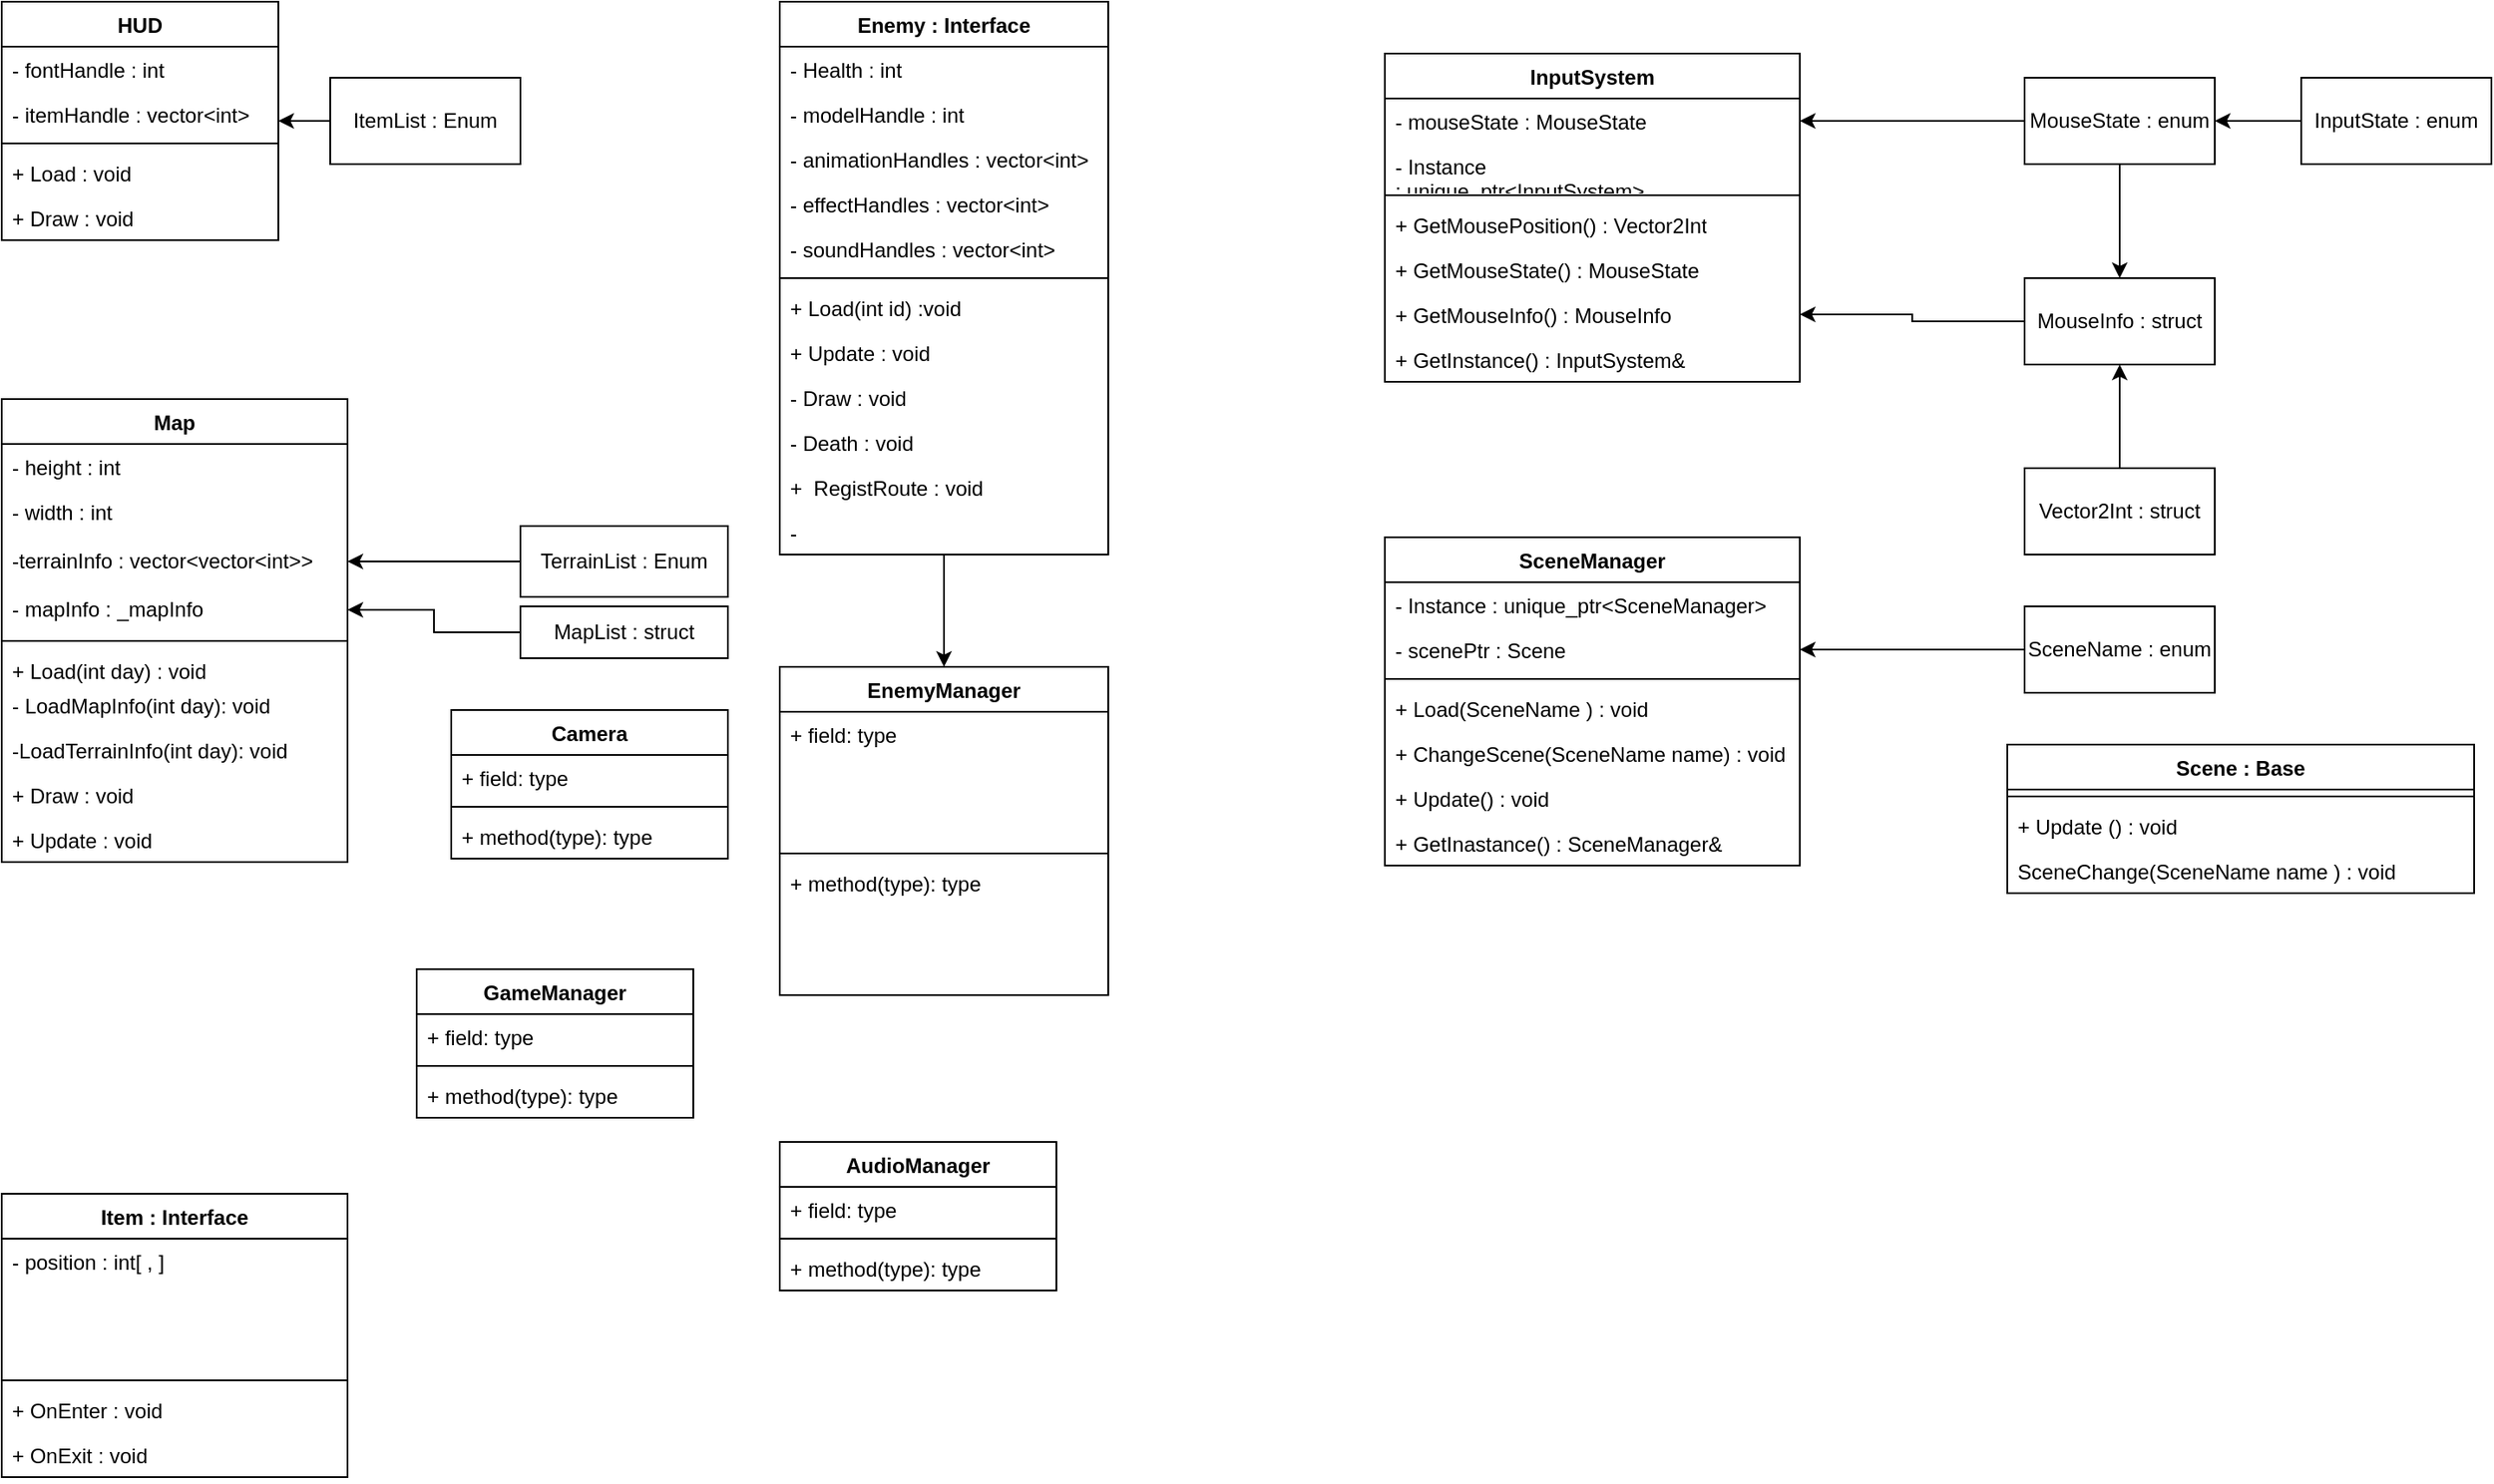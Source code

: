 <mxfile version="26.0.5">
  <diagram id="C5RBs43oDa-KdzZeNtuy" name="Page-1">
    <mxGraphModel dx="472" dy="737" grid="1" gridSize="10" guides="1" tooltips="1" connect="1" arrows="1" fold="1" page="1" pageScale="1" pageWidth="827" pageHeight="1169" math="0" shadow="0">
      <root>
        <mxCell id="WIyWlLk6GJQsqaUBKTNV-0" />
        <mxCell id="WIyWlLk6GJQsqaUBKTNV-1" parent="WIyWlLk6GJQsqaUBKTNV-0" />
        <mxCell id="dQ82F6TQ2_QtoNy7Uzbg-0" value="HUD" style="swimlane;fontStyle=1;align=center;verticalAlign=top;childLayout=stackLayout;horizontal=1;startSize=26;horizontalStack=0;resizeParent=1;resizeParentMax=0;resizeLast=0;collapsible=1;marginBottom=0;whiteSpace=wrap;html=1;" parent="WIyWlLk6GJQsqaUBKTNV-1" vertex="1">
          <mxGeometry x="40" y="10" width="160" height="138" as="geometry" />
        </mxCell>
        <mxCell id="dQ82F6TQ2_QtoNy7Uzbg-1" value="- fontHandle : int" style="text;strokeColor=none;fillColor=none;align=left;verticalAlign=top;spacingLeft=4;spacingRight=4;overflow=hidden;rotatable=0;points=[[0,0.5],[1,0.5]];portConstraint=eastwest;whiteSpace=wrap;html=1;" parent="dQ82F6TQ2_QtoNy7Uzbg-0" vertex="1">
          <mxGeometry y="26" width="160" height="26" as="geometry" />
        </mxCell>
        <mxCell id="dQ82F6TQ2_QtoNy7Uzbg-5" value="- itemHandle : vector&amp;lt;int&amp;gt;" style="text;strokeColor=none;fillColor=none;align=left;verticalAlign=top;spacingLeft=4;spacingRight=4;overflow=hidden;rotatable=0;points=[[0,0.5],[1,0.5]];portConstraint=eastwest;whiteSpace=wrap;html=1;" parent="dQ82F6TQ2_QtoNy7Uzbg-0" vertex="1">
          <mxGeometry y="52" width="160" height="26" as="geometry" />
        </mxCell>
        <mxCell id="dQ82F6TQ2_QtoNy7Uzbg-2" value="" style="line;strokeWidth=1;fillColor=none;align=left;verticalAlign=middle;spacingTop=-1;spacingLeft=3;spacingRight=3;rotatable=0;labelPosition=right;points=[];portConstraint=eastwest;strokeColor=inherit;" parent="dQ82F6TQ2_QtoNy7Uzbg-0" vertex="1">
          <mxGeometry y="78" width="160" height="8" as="geometry" />
        </mxCell>
        <mxCell id="dQ82F6TQ2_QtoNy7Uzbg-3" value="+ Load : void" style="text;strokeColor=none;fillColor=none;align=left;verticalAlign=top;spacingLeft=4;spacingRight=4;overflow=hidden;rotatable=0;points=[[0,0.5],[1,0.5]];portConstraint=eastwest;whiteSpace=wrap;html=1;" parent="dQ82F6TQ2_QtoNy7Uzbg-0" vertex="1">
          <mxGeometry y="86" width="160" height="26" as="geometry" />
        </mxCell>
        <mxCell id="dQ82F6TQ2_QtoNy7Uzbg-7" value="+ Draw : void" style="text;strokeColor=none;fillColor=none;align=left;verticalAlign=top;spacingLeft=4;spacingRight=4;overflow=hidden;rotatable=0;points=[[0,0.5],[1,0.5]];portConstraint=eastwest;whiteSpace=wrap;html=1;" parent="dQ82F6TQ2_QtoNy7Uzbg-0" vertex="1">
          <mxGeometry y="112" width="160" height="26" as="geometry" />
        </mxCell>
        <mxCell id="dQ82F6TQ2_QtoNy7Uzbg-9" style="edgeStyle=orthogonalEdgeStyle;rounded=0;orthogonalLoop=1;jettySize=auto;html=1;" parent="WIyWlLk6GJQsqaUBKTNV-1" source="dQ82F6TQ2_QtoNy7Uzbg-8" target="dQ82F6TQ2_QtoNy7Uzbg-0" edge="1">
          <mxGeometry relative="1" as="geometry" />
        </mxCell>
        <mxCell id="dQ82F6TQ2_QtoNy7Uzbg-8" value="ItemList : Enum" style="html=1;whiteSpace=wrap;" parent="WIyWlLk6GJQsqaUBKTNV-1" vertex="1">
          <mxGeometry x="230" y="54" width="110" height="50" as="geometry" />
        </mxCell>
        <mxCell id="dQ82F6TQ2_QtoNy7Uzbg-10" value="Map" style="swimlane;fontStyle=1;align=center;verticalAlign=top;childLayout=stackLayout;horizontal=1;startSize=26;horizontalStack=0;resizeParent=1;resizeParentMax=0;resizeLast=0;collapsible=1;marginBottom=0;whiteSpace=wrap;html=1;" parent="WIyWlLk6GJQsqaUBKTNV-1" vertex="1">
          <mxGeometry x="40" y="240" width="200" height="268" as="geometry">
            <mxRectangle x="40" y="240" width="60" height="30" as="alternateBounds" />
          </mxGeometry>
        </mxCell>
        <mxCell id="dQ82F6TQ2_QtoNy7Uzbg-15" value="- height : int" style="text;strokeColor=none;fillColor=none;align=left;verticalAlign=top;spacingLeft=4;spacingRight=4;overflow=hidden;rotatable=0;points=[[0,0.5],[1,0.5]];portConstraint=eastwest;whiteSpace=wrap;html=1;" parent="dQ82F6TQ2_QtoNy7Uzbg-10" vertex="1">
          <mxGeometry y="26" width="200" height="26" as="geometry" />
        </mxCell>
        <mxCell id="dQ82F6TQ2_QtoNy7Uzbg-14" value="- width : int" style="text;strokeColor=none;fillColor=none;align=left;verticalAlign=top;spacingLeft=4;spacingRight=4;overflow=hidden;rotatable=0;points=[[0,0.5],[1,0.5]];portConstraint=eastwest;whiteSpace=wrap;html=1;" parent="dQ82F6TQ2_QtoNy7Uzbg-10" vertex="1">
          <mxGeometry y="52" width="200" height="28" as="geometry" />
        </mxCell>
        <mxCell id="dQ82F6TQ2_QtoNy7Uzbg-17" value="-terrainInfo : vector&amp;lt;vector&amp;lt;int&amp;gt;&amp;gt;" style="text;strokeColor=none;fillColor=none;align=left;verticalAlign=top;spacingLeft=4;spacingRight=4;overflow=hidden;rotatable=0;points=[[0,0.5],[1,0.5]];portConstraint=eastwest;whiteSpace=wrap;html=1;" parent="dQ82F6TQ2_QtoNy7Uzbg-10" vertex="1">
          <mxGeometry y="80" width="200" height="28" as="geometry" />
        </mxCell>
        <mxCell id="dQ82F6TQ2_QtoNy7Uzbg-16" value="- mapInfo : _mapInfo" style="text;strokeColor=none;fillColor=none;align=left;verticalAlign=top;spacingLeft=4;spacingRight=4;overflow=hidden;rotatable=0;points=[[0,0.5],[1,0.5]];portConstraint=eastwest;whiteSpace=wrap;html=1;" parent="dQ82F6TQ2_QtoNy7Uzbg-10" vertex="1">
          <mxGeometry y="108" width="200" height="28" as="geometry" />
        </mxCell>
        <mxCell id="dQ82F6TQ2_QtoNy7Uzbg-12" value="" style="line;strokeWidth=1;fillColor=none;align=left;verticalAlign=middle;spacingTop=-1;spacingLeft=3;spacingRight=3;rotatable=0;labelPosition=right;points=[];portConstraint=eastwest;strokeColor=inherit;" parent="dQ82F6TQ2_QtoNy7Uzbg-10" vertex="1">
          <mxGeometry y="136" width="200" height="8" as="geometry" />
        </mxCell>
        <mxCell id="dQ82F6TQ2_QtoNy7Uzbg-13" value="+ Load(int day) : void" style="text;strokeColor=none;fillColor=none;align=left;verticalAlign=top;spacingLeft=4;spacingRight=4;overflow=hidden;rotatable=0;points=[[0,0.5],[1,0.5]];portConstraint=eastwest;whiteSpace=wrap;html=1;" parent="dQ82F6TQ2_QtoNy7Uzbg-10" vertex="1">
          <mxGeometry y="144" width="200" height="20" as="geometry" />
        </mxCell>
        <mxCell id="dQ82F6TQ2_QtoNy7Uzbg-20" value="- LoadMapInfo(int day): void" style="text;strokeColor=none;fillColor=none;align=left;verticalAlign=top;spacingLeft=4;spacingRight=4;overflow=hidden;rotatable=0;points=[[0,0.5],[1,0.5]];portConstraint=eastwest;whiteSpace=wrap;html=1;" parent="dQ82F6TQ2_QtoNy7Uzbg-10" vertex="1">
          <mxGeometry y="164" width="200" height="26" as="geometry" />
        </mxCell>
        <mxCell id="dQ82F6TQ2_QtoNy7Uzbg-19" value="-LoadTerrainInfo(int day): void" style="text;strokeColor=none;fillColor=none;align=left;verticalAlign=top;spacingLeft=4;spacingRight=4;overflow=hidden;rotatable=0;points=[[0,0.5],[1,0.5]];portConstraint=eastwest;whiteSpace=wrap;html=1;" parent="dQ82F6TQ2_QtoNy7Uzbg-10" vertex="1">
          <mxGeometry y="190" width="200" height="26" as="geometry" />
        </mxCell>
        <mxCell id="dQ82F6TQ2_QtoNy7Uzbg-18" value="+ Draw : void" style="text;strokeColor=none;fillColor=none;align=left;verticalAlign=top;spacingLeft=4;spacingRight=4;overflow=hidden;rotatable=0;points=[[0,0.5],[1,0.5]];portConstraint=eastwest;whiteSpace=wrap;html=1;" parent="dQ82F6TQ2_QtoNy7Uzbg-10" vertex="1">
          <mxGeometry y="216" width="200" height="26" as="geometry" />
        </mxCell>
        <mxCell id="GpINPTYnc7k_mhs-UfK4-0" value="+ Update : void" style="text;strokeColor=none;fillColor=none;align=left;verticalAlign=top;spacingLeft=4;spacingRight=4;overflow=hidden;rotatable=0;points=[[0,0.5],[1,0.5]];portConstraint=eastwest;whiteSpace=wrap;html=1;" parent="dQ82F6TQ2_QtoNy7Uzbg-10" vertex="1">
          <mxGeometry y="242" width="200" height="26" as="geometry" />
        </mxCell>
        <mxCell id="dQ82F6TQ2_QtoNy7Uzbg-22" style="edgeStyle=orthogonalEdgeStyle;rounded=0;orthogonalLoop=1;jettySize=auto;html=1;" parent="WIyWlLk6GJQsqaUBKTNV-1" source="dQ82F6TQ2_QtoNy7Uzbg-21" target="dQ82F6TQ2_QtoNy7Uzbg-17" edge="1">
          <mxGeometry relative="1" as="geometry" />
        </mxCell>
        <mxCell id="dQ82F6TQ2_QtoNy7Uzbg-21" value="TerrainList : Enum" style="html=1;whiteSpace=wrap;" parent="WIyWlLk6GJQsqaUBKTNV-1" vertex="1">
          <mxGeometry x="340" y="313.5" width="120" height="41" as="geometry" />
        </mxCell>
        <mxCell id="dQ82F6TQ2_QtoNy7Uzbg-24" style="edgeStyle=orthogonalEdgeStyle;rounded=0;orthogonalLoop=1;jettySize=auto;html=1;entryX=1;entryY=0.5;entryDx=0;entryDy=0;" parent="WIyWlLk6GJQsqaUBKTNV-1" source="dQ82F6TQ2_QtoNy7Uzbg-23" target="dQ82F6TQ2_QtoNy7Uzbg-16" edge="1">
          <mxGeometry relative="1" as="geometry" />
        </mxCell>
        <mxCell id="dQ82F6TQ2_QtoNy7Uzbg-23" value="MapList : struct" style="html=1;whiteSpace=wrap;" parent="WIyWlLk6GJQsqaUBKTNV-1" vertex="1">
          <mxGeometry x="340" y="360" width="120" height="30" as="geometry" />
        </mxCell>
        <mxCell id="Az7e3JTiuU3JbgEFmQPV-0" style="edgeStyle=orthogonalEdgeStyle;rounded=0;orthogonalLoop=1;jettySize=auto;html=1;entryX=0.5;entryY=0;entryDx=0;entryDy=0;" parent="WIyWlLk6GJQsqaUBKTNV-1" source="dQ82F6TQ2_QtoNy7Uzbg-26" target="dQ82F6TQ2_QtoNy7Uzbg-39" edge="1">
          <mxGeometry relative="1" as="geometry" />
        </mxCell>
        <mxCell id="dQ82F6TQ2_QtoNy7Uzbg-26" value="Enemy : Interf&lt;span style=&quot;background-color: initial;&quot;&gt;ace&lt;/span&gt;" style="swimlane;fontStyle=1;align=center;verticalAlign=top;childLayout=stackLayout;horizontal=1;startSize=26;horizontalStack=0;resizeParent=1;resizeParentMax=0;resizeLast=0;collapsible=1;marginBottom=0;whiteSpace=wrap;html=1;" parent="WIyWlLk6GJQsqaUBKTNV-1" vertex="1">
          <mxGeometry x="490" y="10" width="190" height="320" as="geometry" />
        </mxCell>
        <mxCell id="dQ82F6TQ2_QtoNy7Uzbg-27" value="- Health : int" style="text;strokeColor=none;fillColor=none;align=left;verticalAlign=top;spacingLeft=4;spacingRight=4;overflow=hidden;rotatable=0;points=[[0,0.5],[1,0.5]];portConstraint=eastwest;whiteSpace=wrap;html=1;" parent="dQ82F6TQ2_QtoNy7Uzbg-26" vertex="1">
          <mxGeometry y="26" width="190" height="26" as="geometry" />
        </mxCell>
        <mxCell id="dQ82F6TQ2_QtoNy7Uzbg-30" value="- modelHandle : int" style="text;strokeColor=none;fillColor=none;align=left;verticalAlign=top;spacingLeft=4;spacingRight=4;overflow=hidden;rotatable=0;points=[[0,0.5],[1,0.5]];portConstraint=eastwest;whiteSpace=wrap;html=1;" parent="dQ82F6TQ2_QtoNy7Uzbg-26" vertex="1">
          <mxGeometry y="52" width="190" height="26" as="geometry" />
        </mxCell>
        <mxCell id="dQ82F6TQ2_QtoNy7Uzbg-32" value="- animationHandles : vector&amp;lt;int&amp;gt;" style="text;strokeColor=none;fillColor=none;align=left;verticalAlign=top;spacingLeft=4;spacingRight=4;overflow=hidden;rotatable=0;points=[[0,0.5],[1,0.5]];portConstraint=eastwest;whiteSpace=wrap;html=1;" parent="dQ82F6TQ2_QtoNy7Uzbg-26" vertex="1">
          <mxGeometry y="78" width="190" height="26" as="geometry" />
        </mxCell>
        <mxCell id="dQ82F6TQ2_QtoNy7Uzbg-31" value="- effectHandles : vector&amp;lt;int&amp;gt;" style="text;strokeColor=none;fillColor=none;align=left;verticalAlign=top;spacingLeft=4;spacingRight=4;overflow=hidden;rotatable=0;points=[[0,0.5],[1,0.5]];portConstraint=eastwest;whiteSpace=wrap;html=1;" parent="dQ82F6TQ2_QtoNy7Uzbg-26" vertex="1">
          <mxGeometry y="104" width="190" height="26" as="geometry" />
        </mxCell>
        <mxCell id="dQ82F6TQ2_QtoNy7Uzbg-33" value="- soundHandles : vector&amp;lt;int&amp;gt;" style="text;strokeColor=none;fillColor=none;align=left;verticalAlign=top;spacingLeft=4;spacingRight=4;overflow=hidden;rotatable=0;points=[[0,0.5],[1,0.5]];portConstraint=eastwest;whiteSpace=wrap;html=1;" parent="dQ82F6TQ2_QtoNy7Uzbg-26" vertex="1">
          <mxGeometry y="130" width="190" height="26" as="geometry" />
        </mxCell>
        <mxCell id="dQ82F6TQ2_QtoNy7Uzbg-28" value="" style="line;strokeWidth=1;fillColor=none;align=left;verticalAlign=middle;spacingTop=-1;spacingLeft=3;spacingRight=3;rotatable=0;labelPosition=right;points=[];portConstraint=eastwest;strokeColor=inherit;" parent="dQ82F6TQ2_QtoNy7Uzbg-26" vertex="1">
          <mxGeometry y="156" width="190" height="8" as="geometry" />
        </mxCell>
        <mxCell id="dQ82F6TQ2_QtoNy7Uzbg-29" value="+ Load(int id) :void&amp;nbsp;" style="text;strokeColor=none;fillColor=none;align=left;verticalAlign=top;spacingLeft=4;spacingRight=4;overflow=hidden;rotatable=0;points=[[0,0.5],[1,0.5]];portConstraint=eastwest;whiteSpace=wrap;html=1;" parent="dQ82F6TQ2_QtoNy7Uzbg-26" vertex="1">
          <mxGeometry y="164" width="190" height="26" as="geometry" />
        </mxCell>
        <mxCell id="dQ82F6TQ2_QtoNy7Uzbg-36" value="+ Update : void" style="text;strokeColor=none;fillColor=none;align=left;verticalAlign=top;spacingLeft=4;spacingRight=4;overflow=hidden;rotatable=0;points=[[0,0.5],[1,0.5]];portConstraint=eastwest;whiteSpace=wrap;html=1;" parent="dQ82F6TQ2_QtoNy7Uzbg-26" vertex="1">
          <mxGeometry y="190" width="190" height="26" as="geometry" />
        </mxCell>
        <mxCell id="dQ82F6TQ2_QtoNy7Uzbg-35" value="- Draw : void" style="text;strokeColor=none;fillColor=none;align=left;verticalAlign=top;spacingLeft=4;spacingRight=4;overflow=hidden;rotatable=0;points=[[0,0.5],[1,0.5]];portConstraint=eastwest;whiteSpace=wrap;html=1;" parent="dQ82F6TQ2_QtoNy7Uzbg-26" vertex="1">
          <mxGeometry y="216" width="190" height="26" as="geometry" />
        </mxCell>
        <mxCell id="dQ82F6TQ2_QtoNy7Uzbg-34" value="- Death : void" style="text;strokeColor=none;fillColor=none;align=left;verticalAlign=top;spacingLeft=4;spacingRight=4;overflow=hidden;rotatable=0;points=[[0,0.5],[1,0.5]];portConstraint=eastwest;whiteSpace=wrap;html=1;" parent="dQ82F6TQ2_QtoNy7Uzbg-26" vertex="1">
          <mxGeometry y="242" width="190" height="26" as="geometry" />
        </mxCell>
        <mxCell id="dQ82F6TQ2_QtoNy7Uzbg-38" value="+&amp;nbsp; RegistRoute : void" style="text;strokeColor=none;fillColor=none;align=left;verticalAlign=top;spacingLeft=4;spacingRight=4;overflow=hidden;rotatable=0;points=[[0,0.5],[1,0.5]];portConstraint=eastwest;whiteSpace=wrap;html=1;" parent="dQ82F6TQ2_QtoNy7Uzbg-26" vertex="1">
          <mxGeometry y="268" width="190" height="26" as="geometry" />
        </mxCell>
        <mxCell id="dQ82F6TQ2_QtoNy7Uzbg-37" value="-&amp;nbsp;" style="text;strokeColor=none;fillColor=none;align=left;verticalAlign=top;spacingLeft=4;spacingRight=4;overflow=hidden;rotatable=0;points=[[0,0.5],[1,0.5]];portConstraint=eastwest;whiteSpace=wrap;html=1;" parent="dQ82F6TQ2_QtoNy7Uzbg-26" vertex="1">
          <mxGeometry y="294" width="190" height="26" as="geometry" />
        </mxCell>
        <mxCell id="dQ82F6TQ2_QtoNy7Uzbg-39" value="EnemyManager" style="swimlane;fontStyle=1;align=center;verticalAlign=top;childLayout=stackLayout;horizontal=1;startSize=26;horizontalStack=0;resizeParent=1;resizeParentMax=0;resizeLast=0;collapsible=1;marginBottom=0;whiteSpace=wrap;html=1;" parent="WIyWlLk6GJQsqaUBKTNV-1" vertex="1">
          <mxGeometry x="490" y="395" width="190" height="190" as="geometry" />
        </mxCell>
        <mxCell id="dQ82F6TQ2_QtoNy7Uzbg-40" value="+ field: type" style="text;strokeColor=none;fillColor=none;align=left;verticalAlign=top;spacingLeft=4;spacingRight=4;overflow=hidden;rotatable=0;points=[[0,0.5],[1,0.5]];portConstraint=eastwest;whiteSpace=wrap;html=1;" parent="dQ82F6TQ2_QtoNy7Uzbg-39" vertex="1">
          <mxGeometry y="26" width="190" height="26" as="geometry" />
        </mxCell>
        <mxCell id="Az7e3JTiuU3JbgEFmQPV-6" style="text;strokeColor=none;fillColor=none;align=left;verticalAlign=top;spacingLeft=4;spacingRight=4;overflow=hidden;rotatable=0;points=[[0,0.5],[1,0.5]];portConstraint=eastwest;whiteSpace=wrap;html=1;" parent="dQ82F6TQ2_QtoNy7Uzbg-39" vertex="1">
          <mxGeometry y="52" width="190" height="26" as="geometry" />
        </mxCell>
        <mxCell id="Az7e3JTiuU3JbgEFmQPV-5" style="text;strokeColor=none;fillColor=none;align=left;verticalAlign=top;spacingLeft=4;spacingRight=4;overflow=hidden;rotatable=0;points=[[0,0.5],[1,0.5]];portConstraint=eastwest;whiteSpace=wrap;html=1;" parent="dQ82F6TQ2_QtoNy7Uzbg-39" vertex="1">
          <mxGeometry y="78" width="190" height="26" as="geometry" />
        </mxCell>
        <mxCell id="dQ82F6TQ2_QtoNy7Uzbg-41" value="" style="line;strokeWidth=1;fillColor=none;align=left;verticalAlign=middle;spacingTop=-1;spacingLeft=3;spacingRight=3;rotatable=0;labelPosition=right;points=[];portConstraint=eastwest;strokeColor=inherit;" parent="dQ82F6TQ2_QtoNy7Uzbg-39" vertex="1">
          <mxGeometry y="104" width="190" height="8" as="geometry" />
        </mxCell>
        <mxCell id="dQ82F6TQ2_QtoNy7Uzbg-42" value="+ method(type): type" style="text;strokeColor=none;fillColor=none;align=left;verticalAlign=top;spacingLeft=4;spacingRight=4;overflow=hidden;rotatable=0;points=[[0,0.5],[1,0.5]];portConstraint=eastwest;whiteSpace=wrap;html=1;" parent="dQ82F6TQ2_QtoNy7Uzbg-39" vertex="1">
          <mxGeometry y="112" width="190" height="26" as="geometry" />
        </mxCell>
        <mxCell id="Az7e3JTiuU3JbgEFmQPV-8" style="text;strokeColor=none;fillColor=none;align=left;verticalAlign=top;spacingLeft=4;spacingRight=4;overflow=hidden;rotatable=0;points=[[0,0.5],[1,0.5]];portConstraint=eastwest;whiteSpace=wrap;html=1;" parent="dQ82F6TQ2_QtoNy7Uzbg-39" vertex="1">
          <mxGeometry y="138" width="190" height="26" as="geometry" />
        </mxCell>
        <mxCell id="Az7e3JTiuU3JbgEFmQPV-7" style="text;strokeColor=none;fillColor=none;align=left;verticalAlign=top;spacingLeft=4;spacingRight=4;overflow=hidden;rotatable=0;points=[[0,0.5],[1,0.5]];portConstraint=eastwest;whiteSpace=wrap;html=1;" parent="dQ82F6TQ2_QtoNy7Uzbg-39" vertex="1">
          <mxGeometry y="164" width="190" height="26" as="geometry" />
        </mxCell>
        <mxCell id="Az7e3JTiuU3JbgEFmQPV-1" value="Item : Interface" style="swimlane;fontStyle=1;align=center;verticalAlign=top;childLayout=stackLayout;horizontal=1;startSize=26;horizontalStack=0;resizeParent=1;resizeParentMax=0;resizeLast=0;collapsible=1;marginBottom=0;whiteSpace=wrap;html=1;" parent="WIyWlLk6GJQsqaUBKTNV-1" vertex="1">
          <mxGeometry x="40" y="700" width="200" height="164" as="geometry" />
        </mxCell>
        <mxCell id="Az7e3JTiuU3JbgEFmQPV-2" value="- position : int[ , ]&amp;nbsp;" style="text;strokeColor=none;fillColor=none;align=left;verticalAlign=top;spacingLeft=4;spacingRight=4;overflow=hidden;rotatable=0;points=[[0,0.5],[1,0.5]];portConstraint=eastwest;whiteSpace=wrap;html=1;" parent="Az7e3JTiuU3JbgEFmQPV-1" vertex="1">
          <mxGeometry y="26" width="200" height="26" as="geometry" />
        </mxCell>
        <mxCell id="Az7e3JTiuU3JbgEFmQPV-21" style="text;strokeColor=none;fillColor=none;align=left;verticalAlign=top;spacingLeft=4;spacingRight=4;overflow=hidden;rotatable=0;points=[[0,0.5],[1,0.5]];portConstraint=eastwest;whiteSpace=wrap;html=1;" parent="Az7e3JTiuU3JbgEFmQPV-1" vertex="1">
          <mxGeometry y="52" width="200" height="26" as="geometry" />
        </mxCell>
        <mxCell id="Az7e3JTiuU3JbgEFmQPV-20" style="text;strokeColor=none;fillColor=none;align=left;verticalAlign=top;spacingLeft=4;spacingRight=4;overflow=hidden;rotatable=0;points=[[0,0.5],[1,0.5]];portConstraint=eastwest;whiteSpace=wrap;html=1;" parent="Az7e3JTiuU3JbgEFmQPV-1" vertex="1">
          <mxGeometry y="78" width="200" height="26" as="geometry" />
        </mxCell>
        <mxCell id="Az7e3JTiuU3JbgEFmQPV-3" value="" style="line;strokeWidth=1;fillColor=none;align=left;verticalAlign=middle;spacingTop=-1;spacingLeft=3;spacingRight=3;rotatable=0;labelPosition=right;points=[];portConstraint=eastwest;strokeColor=inherit;" parent="Az7e3JTiuU3JbgEFmQPV-1" vertex="1">
          <mxGeometry y="104" width="200" height="8" as="geometry" />
        </mxCell>
        <mxCell id="Az7e3JTiuU3JbgEFmQPV-19" value="+ OnEnter : void" style="text;strokeColor=none;fillColor=none;align=left;verticalAlign=top;spacingLeft=4;spacingRight=4;overflow=hidden;rotatable=0;points=[[0,0.5],[1,0.5]];portConstraint=eastwest;whiteSpace=wrap;html=1;" parent="Az7e3JTiuU3JbgEFmQPV-1" vertex="1">
          <mxGeometry y="112" width="200" height="26" as="geometry" />
        </mxCell>
        <mxCell id="Az7e3JTiuU3JbgEFmQPV-18" value="+ OnExit : void" style="text;strokeColor=none;fillColor=none;align=left;verticalAlign=top;spacingLeft=4;spacingRight=4;overflow=hidden;rotatable=0;points=[[0,0.5],[1,0.5]];portConstraint=eastwest;whiteSpace=wrap;html=1;" parent="Az7e3JTiuU3JbgEFmQPV-1" vertex="1">
          <mxGeometry y="138" width="200" height="26" as="geometry" />
        </mxCell>
        <mxCell id="Az7e3JTiuU3JbgEFmQPV-9" value="Camera" style="swimlane;fontStyle=1;align=center;verticalAlign=top;childLayout=stackLayout;horizontal=1;startSize=26;horizontalStack=0;resizeParent=1;resizeParentMax=0;resizeLast=0;collapsible=1;marginBottom=0;whiteSpace=wrap;html=1;" parent="WIyWlLk6GJQsqaUBKTNV-1" vertex="1">
          <mxGeometry x="300" y="420" width="160" height="86" as="geometry" />
        </mxCell>
        <mxCell id="Az7e3JTiuU3JbgEFmQPV-10" value="+ field: type" style="text;strokeColor=none;fillColor=none;align=left;verticalAlign=top;spacingLeft=4;spacingRight=4;overflow=hidden;rotatable=0;points=[[0,0.5],[1,0.5]];portConstraint=eastwest;whiteSpace=wrap;html=1;" parent="Az7e3JTiuU3JbgEFmQPV-9" vertex="1">
          <mxGeometry y="26" width="160" height="26" as="geometry" />
        </mxCell>
        <mxCell id="Az7e3JTiuU3JbgEFmQPV-11" value="" style="line;strokeWidth=1;fillColor=none;align=left;verticalAlign=middle;spacingTop=-1;spacingLeft=3;spacingRight=3;rotatable=0;labelPosition=right;points=[];portConstraint=eastwest;strokeColor=inherit;" parent="Az7e3JTiuU3JbgEFmQPV-9" vertex="1">
          <mxGeometry y="52" width="160" height="8" as="geometry" />
        </mxCell>
        <mxCell id="Az7e3JTiuU3JbgEFmQPV-12" value="+ method(type): type" style="text;strokeColor=none;fillColor=none;align=left;verticalAlign=top;spacingLeft=4;spacingRight=4;overflow=hidden;rotatable=0;points=[[0,0.5],[1,0.5]];portConstraint=eastwest;whiteSpace=wrap;html=1;" parent="Az7e3JTiuU3JbgEFmQPV-9" vertex="1">
          <mxGeometry y="60" width="160" height="26" as="geometry" />
        </mxCell>
        <mxCell id="Az7e3JTiuU3JbgEFmQPV-13" value="InputSystem" style="swimlane;fontStyle=1;align=center;verticalAlign=top;childLayout=stackLayout;horizontal=1;startSize=26;horizontalStack=0;resizeParent=1;resizeParentMax=0;resizeLast=0;collapsible=1;marginBottom=0;whiteSpace=wrap;html=1;" parent="WIyWlLk6GJQsqaUBKTNV-1" vertex="1">
          <mxGeometry x="840" y="40" width="240" height="190" as="geometry" />
        </mxCell>
        <mxCell id="GpINPTYnc7k_mhs-UfK4-2" value="- mouseState : MouseState" style="text;strokeColor=none;fillColor=none;align=left;verticalAlign=top;spacingLeft=4;spacingRight=4;overflow=hidden;rotatable=0;points=[[0,0.5],[1,0.5]];portConstraint=eastwest;whiteSpace=wrap;html=1;" parent="Az7e3JTiuU3JbgEFmQPV-13" vertex="1">
          <mxGeometry y="26" width="240" height="26" as="geometry" />
        </mxCell>
        <mxCell id="GpINPTYnc7k_mhs-UfK4-1" value="- Instance&amp;nbsp;&lt;div&gt;: unique_ptr&amp;lt;InputSystem&amp;gt;&lt;/div&gt;" style="text;strokeColor=none;fillColor=none;align=left;verticalAlign=top;spacingLeft=4;spacingRight=4;overflow=hidden;rotatable=0;points=[[0,0.5],[1,0.5]];portConstraint=eastwest;whiteSpace=wrap;html=1;" parent="Az7e3JTiuU3JbgEFmQPV-13" vertex="1">
          <mxGeometry y="52" width="240" height="26" as="geometry" />
        </mxCell>
        <mxCell id="Az7e3JTiuU3JbgEFmQPV-15" value="" style="line;strokeWidth=1;fillColor=none;align=left;verticalAlign=middle;spacingTop=-1;spacingLeft=3;spacingRight=3;rotatable=0;labelPosition=right;points=[];portConstraint=eastwest;strokeColor=inherit;" parent="Az7e3JTiuU3JbgEFmQPV-13" vertex="1">
          <mxGeometry y="78" width="240" height="8" as="geometry" />
        </mxCell>
        <mxCell id="Az7e3JTiuU3JbgEFmQPV-16" value="+ GetMousePosition() : Vector2Int" style="text;strokeColor=none;fillColor=none;align=left;verticalAlign=top;spacingLeft=4;spacingRight=4;overflow=hidden;rotatable=0;points=[[0,0.5],[1,0.5]];portConstraint=eastwest;whiteSpace=wrap;html=1;" parent="Az7e3JTiuU3JbgEFmQPV-13" vertex="1">
          <mxGeometry y="86" width="240" height="26" as="geometry" />
        </mxCell>
        <mxCell id="GpINPTYnc7k_mhs-UfK4-4" value="+ GetMouseState() : MouseState" style="text;strokeColor=none;fillColor=none;align=left;verticalAlign=top;spacingLeft=4;spacingRight=4;overflow=hidden;rotatable=0;points=[[0,0.5],[1,0.5]];portConstraint=eastwest;whiteSpace=wrap;html=1;" parent="Az7e3JTiuU3JbgEFmQPV-13" vertex="1">
          <mxGeometry y="112" width="240" height="26" as="geometry" />
        </mxCell>
        <mxCell id="GpINPTYnc7k_mhs-UfK4-5" value="+ GetMouseInfo() : MouseInfo" style="text;strokeColor=none;fillColor=none;align=left;verticalAlign=top;spacingLeft=4;spacingRight=4;overflow=hidden;rotatable=0;points=[[0,0.5],[1,0.5]];portConstraint=eastwest;whiteSpace=wrap;html=1;" parent="Az7e3JTiuU3JbgEFmQPV-13" vertex="1">
          <mxGeometry y="138" width="240" height="26" as="geometry" />
        </mxCell>
        <mxCell id="GpINPTYnc7k_mhs-UfK4-3" value="+ GetInstance() : InputSystem&amp;amp;" style="text;strokeColor=none;fillColor=none;align=left;verticalAlign=top;spacingLeft=4;spacingRight=4;overflow=hidden;rotatable=0;points=[[0,0.5],[1,0.5]];portConstraint=eastwest;whiteSpace=wrap;html=1;" parent="Az7e3JTiuU3JbgEFmQPV-13" vertex="1">
          <mxGeometry y="164" width="240" height="26" as="geometry" />
        </mxCell>
        <mxCell id="Az7e3JTiuU3JbgEFmQPV-22" value="GameManager" style="swimlane;fontStyle=1;align=center;verticalAlign=top;childLayout=stackLayout;horizontal=1;startSize=26;horizontalStack=0;resizeParent=1;resizeParentMax=0;resizeLast=0;collapsible=1;marginBottom=0;whiteSpace=wrap;html=1;" parent="WIyWlLk6GJQsqaUBKTNV-1" vertex="1">
          <mxGeometry x="280" y="570" width="160" height="86" as="geometry" />
        </mxCell>
        <mxCell id="Az7e3JTiuU3JbgEFmQPV-23" value="+ field: type" style="text;strokeColor=none;fillColor=none;align=left;verticalAlign=top;spacingLeft=4;spacingRight=4;overflow=hidden;rotatable=0;points=[[0,0.5],[1,0.5]];portConstraint=eastwest;whiteSpace=wrap;html=1;" parent="Az7e3JTiuU3JbgEFmQPV-22" vertex="1">
          <mxGeometry y="26" width="160" height="26" as="geometry" />
        </mxCell>
        <mxCell id="Az7e3JTiuU3JbgEFmQPV-24" value="" style="line;strokeWidth=1;fillColor=none;align=left;verticalAlign=middle;spacingTop=-1;spacingLeft=3;spacingRight=3;rotatable=0;labelPosition=right;points=[];portConstraint=eastwest;strokeColor=inherit;" parent="Az7e3JTiuU3JbgEFmQPV-22" vertex="1">
          <mxGeometry y="52" width="160" height="8" as="geometry" />
        </mxCell>
        <mxCell id="Az7e3JTiuU3JbgEFmQPV-25" value="+ method(type): type" style="text;strokeColor=none;fillColor=none;align=left;verticalAlign=top;spacingLeft=4;spacingRight=4;overflow=hidden;rotatable=0;points=[[0,0.5],[1,0.5]];portConstraint=eastwest;whiteSpace=wrap;html=1;" parent="Az7e3JTiuU3JbgEFmQPV-22" vertex="1">
          <mxGeometry y="60" width="160" height="26" as="geometry" />
        </mxCell>
        <mxCell id="Az7e3JTiuU3JbgEFmQPV-26" value="SceneManager" style="swimlane;fontStyle=1;align=center;verticalAlign=top;childLayout=stackLayout;horizontal=1;startSize=26;horizontalStack=0;resizeParent=1;resizeParentMax=0;resizeLast=0;collapsible=1;marginBottom=0;whiteSpace=wrap;html=1;" parent="WIyWlLk6GJQsqaUBKTNV-1" vertex="1">
          <mxGeometry x="840" y="320" width="240" height="190" as="geometry" />
        </mxCell>
        <mxCell id="Az7e3JTiuU3JbgEFmQPV-27" value="- Instance : unique_ptr&amp;lt;SceneManager&amp;gt;" style="text;strokeColor=none;fillColor=none;align=left;verticalAlign=top;spacingLeft=4;spacingRight=4;overflow=hidden;rotatable=0;points=[[0,0.5],[1,0.5]];portConstraint=eastwest;whiteSpace=wrap;html=1;" parent="Az7e3JTiuU3JbgEFmQPV-26" vertex="1">
          <mxGeometry y="26" width="240" height="26" as="geometry" />
        </mxCell>
        <mxCell id="GpINPTYnc7k_mhs-UfK4-30" value="- scenePtr : Scene" style="text;strokeColor=none;fillColor=none;align=left;verticalAlign=top;spacingLeft=4;spacingRight=4;overflow=hidden;rotatable=0;points=[[0,0.5],[1,0.5]];portConstraint=eastwest;whiteSpace=wrap;html=1;" parent="Az7e3JTiuU3JbgEFmQPV-26" vertex="1">
          <mxGeometry y="52" width="240" height="26" as="geometry" />
        </mxCell>
        <mxCell id="Az7e3JTiuU3JbgEFmQPV-28" value="" style="line;strokeWidth=1;fillColor=none;align=left;verticalAlign=middle;spacingTop=-1;spacingLeft=3;spacingRight=3;rotatable=0;labelPosition=right;points=[];portConstraint=eastwest;strokeColor=inherit;" parent="Az7e3JTiuU3JbgEFmQPV-26" vertex="1">
          <mxGeometry y="78" width="240" height="8" as="geometry" />
        </mxCell>
        <mxCell id="Az7e3JTiuU3JbgEFmQPV-29" value="+ Load(SceneName ) : void" style="text;strokeColor=none;fillColor=none;align=left;verticalAlign=top;spacingLeft=4;spacingRight=4;overflow=hidden;rotatable=0;points=[[0,0.5],[1,0.5]];portConstraint=eastwest;whiteSpace=wrap;html=1;" parent="Az7e3JTiuU3JbgEFmQPV-26" vertex="1">
          <mxGeometry y="86" width="240" height="26" as="geometry" />
        </mxCell>
        <mxCell id="GpINPTYnc7k_mhs-UfK4-33" value="+ ChangeScene(SceneName name) : void" style="text;strokeColor=none;fillColor=none;align=left;verticalAlign=top;spacingLeft=4;spacingRight=4;overflow=hidden;rotatable=0;points=[[0,0.5],[1,0.5]];portConstraint=eastwest;whiteSpace=wrap;html=1;" parent="Az7e3JTiuU3JbgEFmQPV-26" vertex="1">
          <mxGeometry y="112" width="240" height="26" as="geometry" />
        </mxCell>
        <mxCell id="GpINPTYnc7k_mhs-UfK4-32" value="+ Update() : void" style="text;strokeColor=none;fillColor=none;align=left;verticalAlign=top;spacingLeft=4;spacingRight=4;overflow=hidden;rotatable=0;points=[[0,0.5],[1,0.5]];portConstraint=eastwest;whiteSpace=wrap;html=1;" parent="Az7e3JTiuU3JbgEFmQPV-26" vertex="1">
          <mxGeometry y="138" width="240" height="26" as="geometry" />
        </mxCell>
        <mxCell id="GpINPTYnc7k_mhs-UfK4-31" value="+ GetInastance() : SceneManager&amp;amp;" style="text;strokeColor=none;fillColor=none;align=left;verticalAlign=top;spacingLeft=4;spacingRight=4;overflow=hidden;rotatable=0;points=[[0,0.5],[1,0.5]];portConstraint=eastwest;whiteSpace=wrap;html=1;" parent="Az7e3JTiuU3JbgEFmQPV-26" vertex="1">
          <mxGeometry y="164" width="240" height="26" as="geometry" />
        </mxCell>
        <mxCell id="Az7e3JTiuU3JbgEFmQPV-30" value="AudioManager" style="swimlane;fontStyle=1;align=center;verticalAlign=top;childLayout=stackLayout;horizontal=1;startSize=26;horizontalStack=0;resizeParent=1;resizeParentMax=0;resizeLast=0;collapsible=1;marginBottom=0;whiteSpace=wrap;html=1;" parent="WIyWlLk6GJQsqaUBKTNV-1" vertex="1">
          <mxGeometry x="490" y="670" width="160" height="86" as="geometry" />
        </mxCell>
        <mxCell id="Az7e3JTiuU3JbgEFmQPV-31" value="+ field: type" style="text;strokeColor=none;fillColor=none;align=left;verticalAlign=top;spacingLeft=4;spacingRight=4;overflow=hidden;rotatable=0;points=[[0,0.5],[1,0.5]];portConstraint=eastwest;whiteSpace=wrap;html=1;" parent="Az7e3JTiuU3JbgEFmQPV-30" vertex="1">
          <mxGeometry y="26" width="160" height="26" as="geometry" />
        </mxCell>
        <mxCell id="Az7e3JTiuU3JbgEFmQPV-32" value="" style="line;strokeWidth=1;fillColor=none;align=left;verticalAlign=middle;spacingTop=-1;spacingLeft=3;spacingRight=3;rotatable=0;labelPosition=right;points=[];portConstraint=eastwest;strokeColor=inherit;" parent="Az7e3JTiuU3JbgEFmQPV-30" vertex="1">
          <mxGeometry y="52" width="160" height="8" as="geometry" />
        </mxCell>
        <mxCell id="Az7e3JTiuU3JbgEFmQPV-33" value="+ method(type): type" style="text;strokeColor=none;fillColor=none;align=left;verticalAlign=top;spacingLeft=4;spacingRight=4;overflow=hidden;rotatable=0;points=[[0,0.5],[1,0.5]];portConstraint=eastwest;whiteSpace=wrap;html=1;" parent="Az7e3JTiuU3JbgEFmQPV-30" vertex="1">
          <mxGeometry y="60" width="160" height="26" as="geometry" />
        </mxCell>
        <mxCell id="GpINPTYnc7k_mhs-UfK4-23" style="edgeStyle=orthogonalEdgeStyle;rounded=0;orthogonalLoop=1;jettySize=auto;html=1;entryX=1;entryY=0.5;entryDx=0;entryDy=0;" parent="WIyWlLk6GJQsqaUBKTNV-1" source="GpINPTYnc7k_mhs-UfK4-12" target="GpINPTYnc7k_mhs-UfK4-13" edge="1">
          <mxGeometry relative="1" as="geometry" />
        </mxCell>
        <mxCell id="GpINPTYnc7k_mhs-UfK4-12" value="InputState : enum" style="html=1;whiteSpace=wrap;" parent="WIyWlLk6GJQsqaUBKTNV-1" vertex="1">
          <mxGeometry x="1370" y="54" width="110" height="50" as="geometry" />
        </mxCell>
        <mxCell id="GpINPTYnc7k_mhs-UfK4-26" style="edgeStyle=orthogonalEdgeStyle;rounded=0;orthogonalLoop=1;jettySize=auto;html=1;entryX=0.5;entryY=0;entryDx=0;entryDy=0;" parent="WIyWlLk6GJQsqaUBKTNV-1" source="GpINPTYnc7k_mhs-UfK4-13" target="GpINPTYnc7k_mhs-UfK4-16" edge="1">
          <mxGeometry relative="1" as="geometry" />
        </mxCell>
        <mxCell id="GpINPTYnc7k_mhs-UfK4-27" style="edgeStyle=orthogonalEdgeStyle;rounded=0;orthogonalLoop=1;jettySize=auto;html=1;entryX=1;entryY=0.5;entryDx=0;entryDy=0;" parent="WIyWlLk6GJQsqaUBKTNV-1" source="GpINPTYnc7k_mhs-UfK4-13" target="GpINPTYnc7k_mhs-UfK4-2" edge="1">
          <mxGeometry relative="1" as="geometry" />
        </mxCell>
        <mxCell id="GpINPTYnc7k_mhs-UfK4-13" value="MouseState : enum" style="html=1;whiteSpace=wrap;" parent="WIyWlLk6GJQsqaUBKTNV-1" vertex="1">
          <mxGeometry x="1210" y="54" width="110" height="50" as="geometry" />
        </mxCell>
        <mxCell id="GpINPTYnc7k_mhs-UfK4-22" style="edgeStyle=orthogonalEdgeStyle;rounded=0;orthogonalLoop=1;jettySize=auto;html=1;entryX=0.5;entryY=1;entryDx=0;entryDy=0;" parent="WIyWlLk6GJQsqaUBKTNV-1" source="GpINPTYnc7k_mhs-UfK4-15" target="GpINPTYnc7k_mhs-UfK4-16" edge="1">
          <mxGeometry relative="1" as="geometry" />
        </mxCell>
        <mxCell id="GpINPTYnc7k_mhs-UfK4-15" value="Vector2Int : struct" style="html=1;whiteSpace=wrap;" parent="WIyWlLk6GJQsqaUBKTNV-1" vertex="1">
          <mxGeometry x="1210" y="280" width="110" height="50" as="geometry" />
        </mxCell>
        <mxCell id="GpINPTYnc7k_mhs-UfK4-29" style="edgeStyle=orthogonalEdgeStyle;rounded=0;orthogonalLoop=1;jettySize=auto;html=1;entryX=1;entryY=0.5;entryDx=0;entryDy=0;" parent="WIyWlLk6GJQsqaUBKTNV-1" source="GpINPTYnc7k_mhs-UfK4-16" target="GpINPTYnc7k_mhs-UfK4-5" edge="1">
          <mxGeometry relative="1" as="geometry" />
        </mxCell>
        <mxCell id="GpINPTYnc7k_mhs-UfK4-16" value="MouseInfo : struct" style="html=1;whiteSpace=wrap;" parent="WIyWlLk6GJQsqaUBKTNV-1" vertex="1">
          <mxGeometry x="1210" y="170" width="110" height="50" as="geometry" />
        </mxCell>
        <mxCell id="GpINPTYnc7k_mhs-UfK4-35" style="edgeStyle=orthogonalEdgeStyle;rounded=0;orthogonalLoop=1;jettySize=auto;html=1;entryX=1;entryY=0.5;entryDx=0;entryDy=0;" parent="WIyWlLk6GJQsqaUBKTNV-1" source="GpINPTYnc7k_mhs-UfK4-34" target="GpINPTYnc7k_mhs-UfK4-30" edge="1">
          <mxGeometry relative="1" as="geometry" />
        </mxCell>
        <mxCell id="GpINPTYnc7k_mhs-UfK4-34" value="SceneName : enum" style="html=1;whiteSpace=wrap;" parent="WIyWlLk6GJQsqaUBKTNV-1" vertex="1">
          <mxGeometry x="1210" y="360" width="110" height="50" as="geometry" />
        </mxCell>
        <mxCell id="GpINPTYnc7k_mhs-UfK4-36" value="Scene : Base" style="swimlane;fontStyle=1;align=center;verticalAlign=top;childLayout=stackLayout;horizontal=1;startSize=26;horizontalStack=0;resizeParent=1;resizeParentMax=0;resizeLast=0;collapsible=1;marginBottom=0;whiteSpace=wrap;html=1;" parent="WIyWlLk6GJQsqaUBKTNV-1" vertex="1">
          <mxGeometry x="1200" y="440" width="270" height="86" as="geometry" />
        </mxCell>
        <mxCell id="GpINPTYnc7k_mhs-UfK4-38" value="" style="line;strokeWidth=1;fillColor=none;align=left;verticalAlign=middle;spacingTop=-1;spacingLeft=3;spacingRight=3;rotatable=0;labelPosition=right;points=[];portConstraint=eastwest;strokeColor=inherit;" parent="GpINPTYnc7k_mhs-UfK4-36" vertex="1">
          <mxGeometry y="26" width="270" height="8" as="geometry" />
        </mxCell>
        <mxCell id="GpINPTYnc7k_mhs-UfK4-39" value="+ Update () : void" style="text;strokeColor=none;fillColor=none;align=left;verticalAlign=top;spacingLeft=4;spacingRight=4;overflow=hidden;rotatable=0;points=[[0,0.5],[1,0.5]];portConstraint=eastwest;whiteSpace=wrap;html=1;" parent="GpINPTYnc7k_mhs-UfK4-36" vertex="1">
          <mxGeometry y="34" width="270" height="26" as="geometry" />
        </mxCell>
        <mxCell id="GpINPTYnc7k_mhs-UfK4-40" value="SceneChange(SceneName name ) : void" style="text;strokeColor=none;fillColor=none;align=left;verticalAlign=top;spacingLeft=4;spacingRight=4;overflow=hidden;rotatable=0;points=[[0,0.5],[1,0.5]];portConstraint=eastwest;whiteSpace=wrap;html=1;" parent="GpINPTYnc7k_mhs-UfK4-36" vertex="1">
          <mxGeometry y="60" width="270" height="26" as="geometry" />
        </mxCell>
      </root>
    </mxGraphModel>
  </diagram>
</mxfile>
